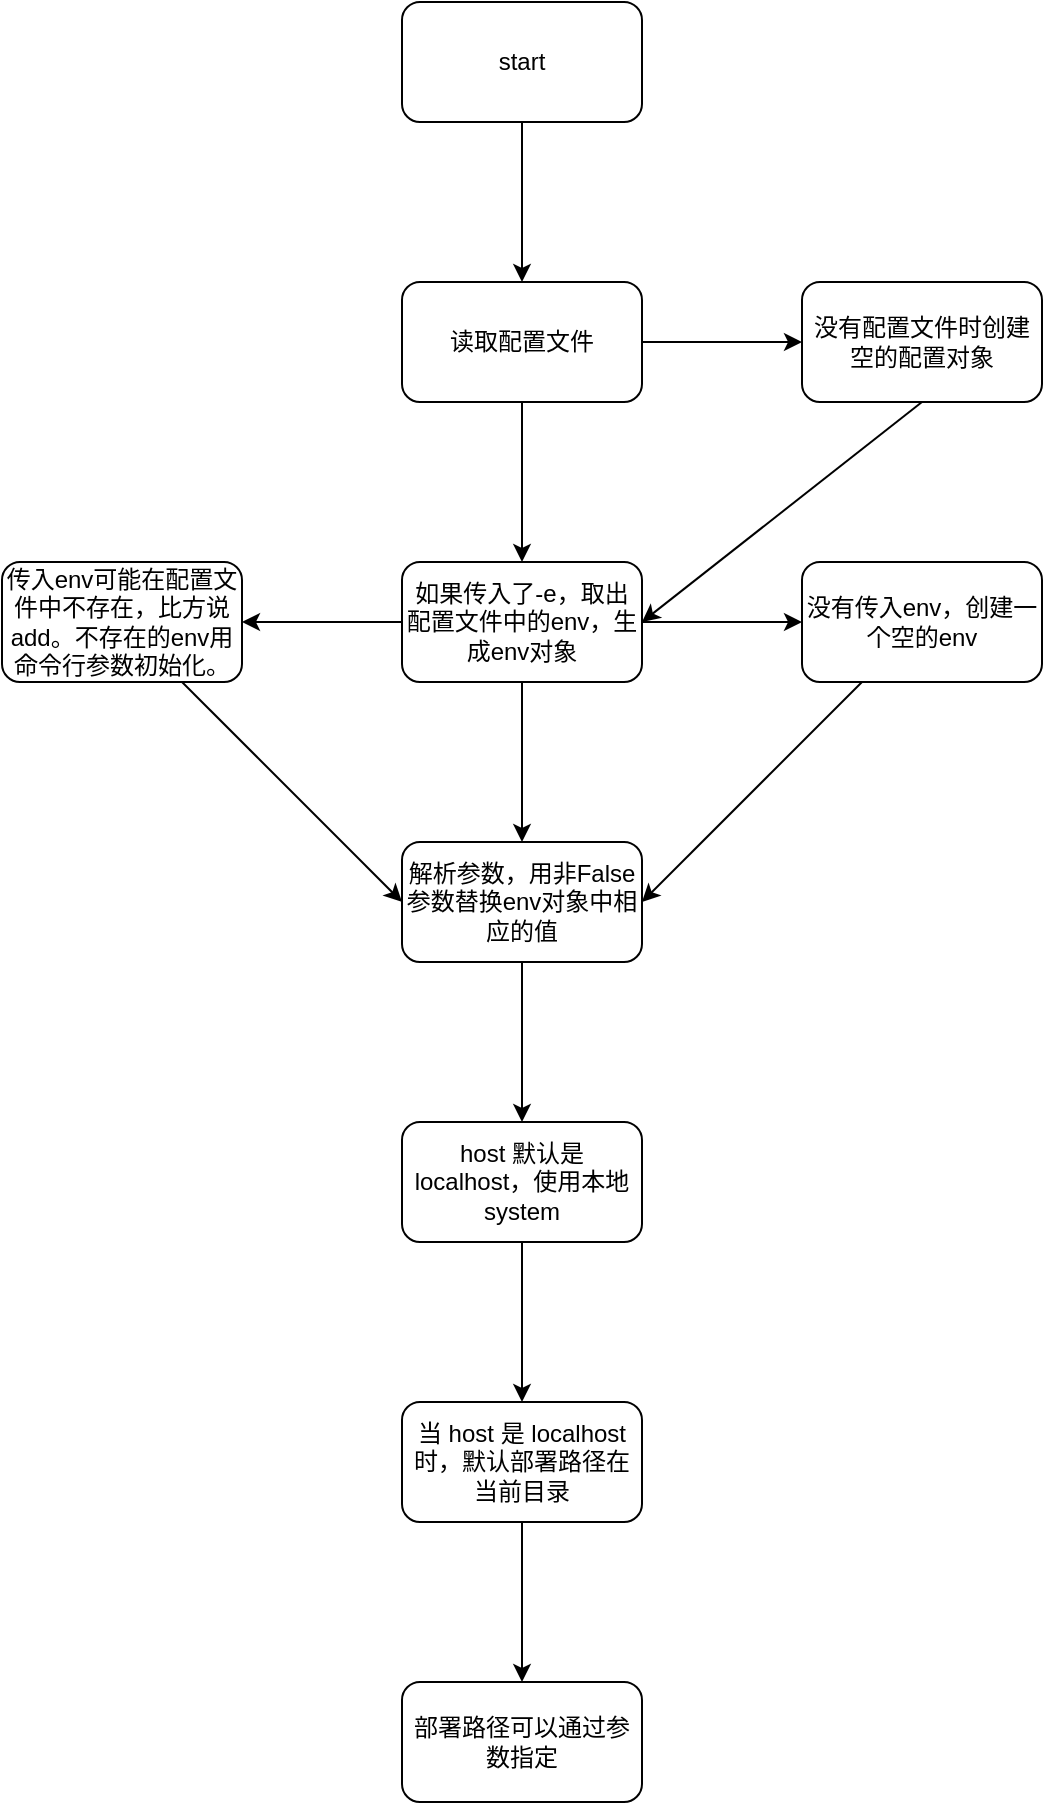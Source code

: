 <mxfile>
    <diagram id="x1gi5H0fNYwRSGURvj2f" name="第 1 页">
        <mxGraphModel dx="1756" dy="1157" grid="1" gridSize="10" guides="1" tooltips="1" connect="1" arrows="1" fold="1" page="1" pageScale="1" pageWidth="827" pageHeight="1169" math="0" shadow="0">
            <root>
                <mxCell id="0"/>
                <mxCell id="1" parent="0"/>
                <mxCell id="4" value="" style="edgeStyle=none;html=1;" edge="1" parent="1" source="2" target="3">
                    <mxGeometry relative="1" as="geometry"/>
                </mxCell>
                <mxCell id="2" value="start" style="rounded=1;whiteSpace=wrap;html=1;" vertex="1" parent="1">
                    <mxGeometry x="354" y="40" width="120" height="60" as="geometry"/>
                </mxCell>
                <mxCell id="6" value="" style="edgeStyle=none;html=1;" edge="1" parent="1" source="3" target="5">
                    <mxGeometry relative="1" as="geometry"/>
                </mxCell>
                <mxCell id="8" value="" style="edgeStyle=none;html=1;" edge="1" parent="1" source="3" target="7">
                    <mxGeometry relative="1" as="geometry"/>
                </mxCell>
                <mxCell id="3" value="读取配置文件" style="rounded=1;whiteSpace=wrap;html=1;" vertex="1" parent="1">
                    <mxGeometry x="354" y="180" width="120" height="60" as="geometry"/>
                </mxCell>
                <mxCell id="14" value="" style="edgeStyle=none;html=1;" edge="1" parent="1" source="5" target="13">
                    <mxGeometry relative="1" as="geometry"/>
                </mxCell>
                <mxCell id="16" value="" style="edgeStyle=none;html=1;" edge="1" parent="1" source="5" target="15">
                    <mxGeometry relative="1" as="geometry"/>
                </mxCell>
                <mxCell id="27" value="" style="edgeStyle=none;html=1;" edge="1" parent="1" source="5" target="26">
                    <mxGeometry relative="1" as="geometry"/>
                </mxCell>
                <mxCell id="5" value="如果传入了-e，取出配置文件中的env，生成env对象" style="rounded=1;whiteSpace=wrap;html=1;" vertex="1" parent="1">
                    <mxGeometry x="354" y="320" width="120" height="60" as="geometry"/>
                </mxCell>
                <mxCell id="9" style="edgeStyle=none;html=1;exitX=0.5;exitY=1;exitDx=0;exitDy=0;entryX=1;entryY=0.5;entryDx=0;entryDy=0;" edge="1" parent="1" source="7" target="5">
                    <mxGeometry relative="1" as="geometry"/>
                </mxCell>
                <mxCell id="7" value="没有配置文件时创建空的配置对象" style="rounded=1;whiteSpace=wrap;html=1;" vertex="1" parent="1">
                    <mxGeometry x="554" y="180" width="120" height="60" as="geometry"/>
                </mxCell>
                <mxCell id="19" value="" style="edgeStyle=none;html=1;" edge="1" parent="1" source="13" target="18">
                    <mxGeometry relative="1" as="geometry"/>
                </mxCell>
                <mxCell id="13" value="解析参数，用非False参数替换env对象中相应的值" style="whiteSpace=wrap;html=1;rounded=1;" vertex="1" parent="1">
                    <mxGeometry x="354" y="460" width="120" height="60" as="geometry"/>
                </mxCell>
                <mxCell id="17" style="edgeStyle=none;html=1;entryX=1;entryY=0.5;entryDx=0;entryDy=0;" edge="1" parent="1" source="15" target="13">
                    <mxGeometry relative="1" as="geometry"/>
                </mxCell>
                <mxCell id="15" value="没有传入env，创建一个空的env" style="whiteSpace=wrap;html=1;rounded=1;" vertex="1" parent="1">
                    <mxGeometry x="554" y="320" width="120" height="60" as="geometry"/>
                </mxCell>
                <mxCell id="22" value="" style="edgeStyle=none;html=1;" edge="1" parent="1" source="18" target="21">
                    <mxGeometry relative="1" as="geometry"/>
                </mxCell>
                <mxCell id="18" value="host 默认是 localhost，使用本地 system" style="whiteSpace=wrap;html=1;rounded=1;" vertex="1" parent="1">
                    <mxGeometry x="354" y="600" width="120" height="60" as="geometry"/>
                </mxCell>
                <mxCell id="25" value="" style="edgeStyle=none;html=1;" edge="1" parent="1" source="21" target="24">
                    <mxGeometry relative="1" as="geometry"/>
                </mxCell>
                <mxCell id="21" value="当 host 是 localhost 时，默认部署路径在当前目录" style="whiteSpace=wrap;html=1;rounded=1;" vertex="1" parent="1">
                    <mxGeometry x="354" y="740" width="120" height="60" as="geometry"/>
                </mxCell>
                <mxCell id="24" value="部署路径可以通过参数指定" style="whiteSpace=wrap;html=1;rounded=1;" vertex="1" parent="1">
                    <mxGeometry x="354" y="880" width="120" height="60" as="geometry"/>
                </mxCell>
                <mxCell id="28" style="edgeStyle=none;html=1;entryX=0;entryY=0.5;entryDx=0;entryDy=0;" edge="1" parent="1" source="26" target="13">
                    <mxGeometry relative="1" as="geometry"/>
                </mxCell>
                <mxCell id="26" value="传入env可能在配置文件中不存在，比方说 add。不存在的env用命令行参数初始化。" style="whiteSpace=wrap;html=1;rounded=1;" vertex="1" parent="1">
                    <mxGeometry x="154" y="320" width="120" height="60" as="geometry"/>
                </mxCell>
            </root>
        </mxGraphModel>
    </diagram>
</mxfile>